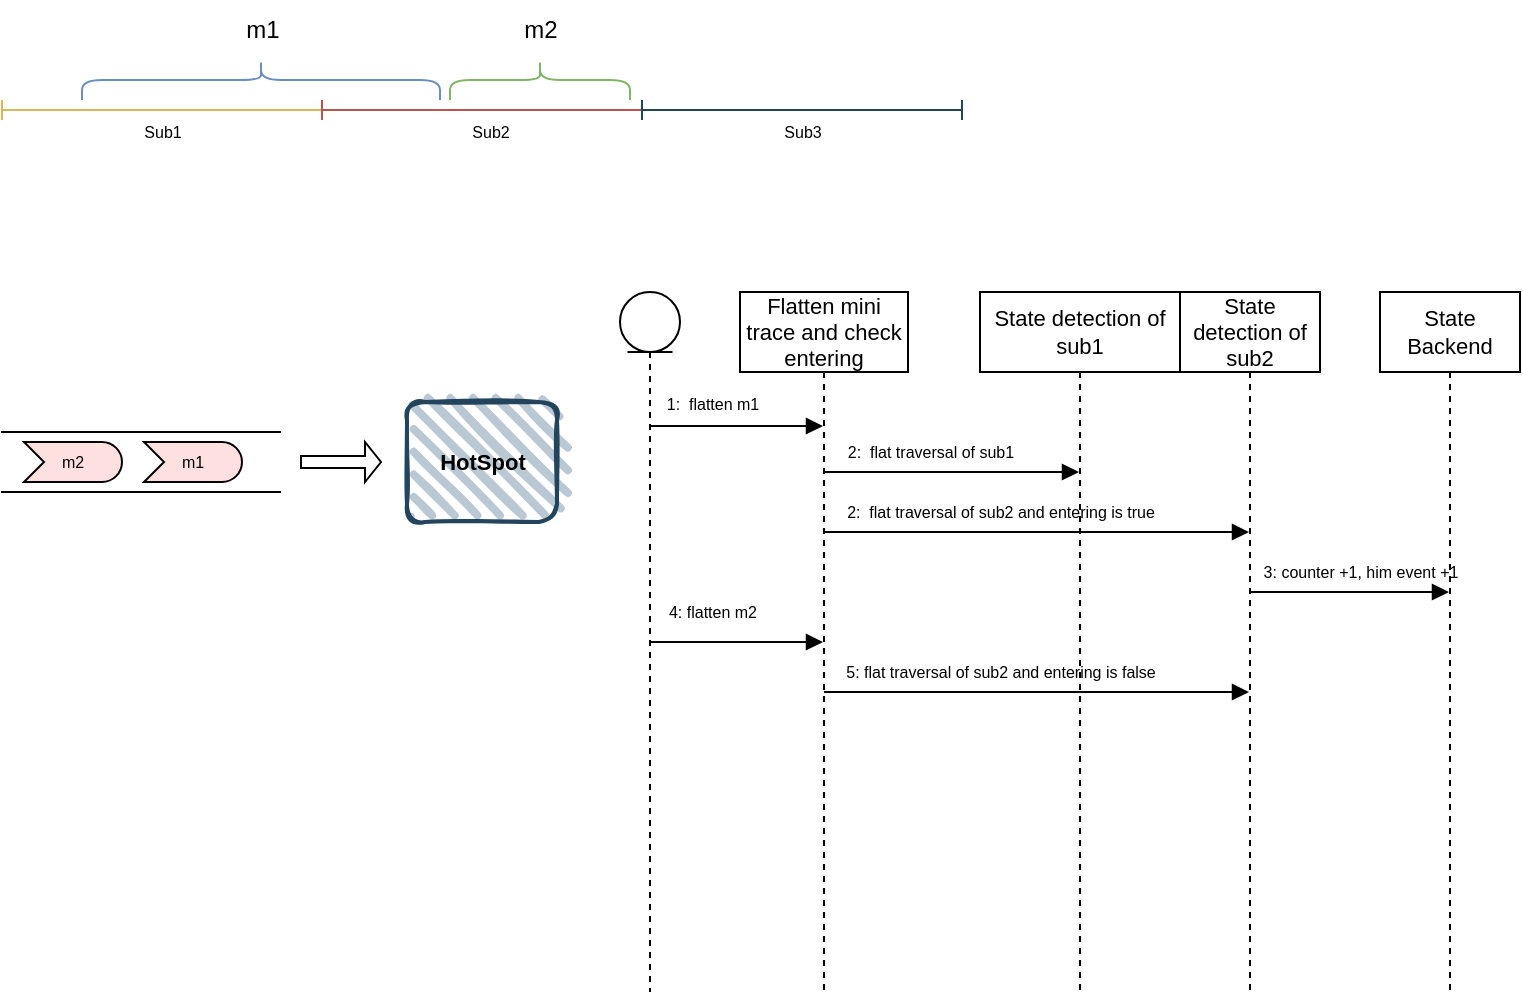 <mxfile version="20.6.2" type="github">
  <diagram id="Re0tyrblCZsP9Vm3o1qq" name="第 1 页">
    <mxGraphModel dx="1011" dy="462" grid="1" gridSize="10" guides="1" tooltips="1" connect="1" arrows="1" fold="1" page="1" pageScale="1" pageWidth="827" pageHeight="1169" math="0" shadow="0">
      <root>
        <mxCell id="0" />
        <mxCell id="1" parent="0" />
        <mxCell id="pkjz_35HItkrrQwIqdnt-41" value="" style="shape=crossbar;whiteSpace=wrap;html=1;rounded=1;fillColor=#fff2cc;strokeColor=#d6b656;" vertex="1" parent="1">
          <mxGeometry x="41" y="74" width="160" height="10" as="geometry" />
        </mxCell>
        <mxCell id="pkjz_35HItkrrQwIqdnt-42" value="" style="shape=crossbar;whiteSpace=wrap;html=1;rounded=1;fillColor=#f8cecc;strokeColor=#b85450;" vertex="1" parent="1">
          <mxGeometry x="201" y="74" width="160" height="10" as="geometry" />
        </mxCell>
        <mxCell id="pkjz_35HItkrrQwIqdnt-43" value="" style="shape=crossbar;whiteSpace=wrap;html=1;rounded=1;fillColor=#bac8d3;strokeColor=#23445d;" vertex="1" parent="1">
          <mxGeometry x="361" y="74" width="160" height="10" as="geometry" />
        </mxCell>
        <mxCell id="pkjz_35HItkrrQwIqdnt-45" value="" style="shape=curlyBracket;whiteSpace=wrap;html=1;rounded=1;labelPosition=left;verticalLabelPosition=middle;align=right;verticalAlign=middle;direction=south;fillColor=#dae8fc;strokeColor=#6c8ebf;" vertex="1" parent="1">
          <mxGeometry x="81" y="54" width="179" height="20" as="geometry" />
        </mxCell>
        <mxCell id="pkjz_35HItkrrQwIqdnt-46" value="" style="shape=curlyBracket;whiteSpace=wrap;html=1;rounded=1;labelPosition=left;verticalLabelPosition=middle;align=right;verticalAlign=middle;direction=south;fillColor=#d5e8d4;strokeColor=#82b366;" vertex="1" parent="1">
          <mxGeometry x="265" y="54" width="90" height="20" as="geometry" />
        </mxCell>
        <mxCell id="pkjz_35HItkrrQwIqdnt-47" value="m1" style="text;html=1;align=center;verticalAlign=middle;resizable=0;points=[];autosize=1;strokeColor=none;fillColor=none;" vertex="1" parent="1">
          <mxGeometry x="150.5" y="24" width="40" height="30" as="geometry" />
        </mxCell>
        <mxCell id="pkjz_35HItkrrQwIqdnt-48" value="m2" style="text;html=1;align=center;verticalAlign=middle;resizable=0;points=[];autosize=1;strokeColor=none;fillColor=none;" vertex="1" parent="1">
          <mxGeometry x="290" y="24" width="40" height="30" as="geometry" />
        </mxCell>
        <mxCell id="pkjz_35HItkrrQwIqdnt-49" value="&lt;font style=&quot;font-size: 8px;&quot;&gt;Sub1&lt;/font&gt;" style="text;html=1;align=center;verticalAlign=middle;resizable=0;points=[];autosize=1;strokeColor=none;fillColor=none;" vertex="1" parent="1">
          <mxGeometry x="101" y="74" width="40" height="30" as="geometry" />
        </mxCell>
        <mxCell id="pkjz_35HItkrrQwIqdnt-50" value="&lt;font style=&quot;font-size: 8px;&quot;&gt;Sub2&lt;/font&gt;" style="text;html=1;align=center;verticalAlign=middle;resizable=0;points=[];autosize=1;strokeColor=none;fillColor=none;" vertex="1" parent="1">
          <mxGeometry x="265" y="74" width="40" height="30" as="geometry" />
        </mxCell>
        <mxCell id="pkjz_35HItkrrQwIqdnt-51" value="&lt;font style=&quot;font-size: 8px;&quot;&gt;Sub3&lt;/font&gt;" style="text;html=1;align=center;verticalAlign=middle;resizable=0;points=[];autosize=1;strokeColor=none;fillColor=none;" vertex="1" parent="1">
          <mxGeometry x="421" y="74" width="40" height="30" as="geometry" />
        </mxCell>
        <mxCell id="pkjz_35HItkrrQwIqdnt-66" value="" style="shape=partialRectangle;whiteSpace=wrap;html=1;left=0;right=0;fillColor=none;fontSize=8;" vertex="1" parent="1">
          <mxGeometry x="41" y="240" width="139" height="30" as="geometry" />
        </mxCell>
        <mxCell id="pkjz_35HItkrrQwIqdnt-71" value="m1" style="html=1;outlineConnect=0;whiteSpace=wrap;fillColor=#FFE0E0;shape=mxgraph.archimate3.event;fontSize=8;" vertex="1" parent="1">
          <mxGeometry x="112" y="245" width="49" height="20" as="geometry" />
        </mxCell>
        <mxCell id="pkjz_35HItkrrQwIqdnt-73" value="m2" style="html=1;outlineConnect=0;whiteSpace=wrap;fillColor=#FFE0E0;shape=mxgraph.archimate3.event;fontSize=8;" vertex="1" parent="1">
          <mxGeometry x="52" y="245" width="49" height="20" as="geometry" />
        </mxCell>
        <mxCell id="pkjz_35HItkrrQwIqdnt-74" value="&lt;b&gt;&lt;font style=&quot;font-size: 11px;&quot;&gt;HotSpot&lt;/font&gt;&lt;/b&gt;" style="rounded=1;whiteSpace=wrap;html=1;strokeWidth=2;fillWeight=4;hachureGap=8;hachureAngle=45;fillColor=#bac8d3;sketch=1;fontSize=8;strokeColor=#23445d;" vertex="1" parent="1">
          <mxGeometry x="243.5" y="225" width="75" height="60" as="geometry" />
        </mxCell>
        <mxCell id="pkjz_35HItkrrQwIqdnt-79" value="" style="shape=singleArrow;whiteSpace=wrap;html=1;fontSize=11;" vertex="1" parent="1">
          <mxGeometry x="190.5" y="245" width="40" height="20" as="geometry" />
        </mxCell>
        <mxCell id="pkjz_35HItkrrQwIqdnt-88" value="Flatten&amp;nbsp;mini trace and check entering" style="shape=umlLifeline;perimeter=lifelinePerimeter;whiteSpace=wrap;html=1;container=1;collapsible=0;recursiveResize=0;outlineConnect=0;fontSize=11;" vertex="1" parent="1">
          <mxGeometry x="410" y="170" width="84" height="350" as="geometry" />
        </mxCell>
        <mxCell id="pkjz_35HItkrrQwIqdnt-89" value="State detection of sub1" style="shape=umlLifeline;perimeter=lifelinePerimeter;whiteSpace=wrap;html=1;container=1;collapsible=0;recursiveResize=0;outlineConnect=0;fontSize=11;" vertex="1" parent="1">
          <mxGeometry x="530" y="170" width="100" height="350" as="geometry" />
        </mxCell>
        <mxCell id="pkjz_35HItkrrQwIqdnt-111" value="5: flat traversal of sub2 and entering is false" style="text;html=1;align=center;verticalAlign=middle;resizable=0;points=[];autosize=1;strokeColor=none;fillColor=none;fontSize=8;" vertex="1" parent="pkjz_35HItkrrQwIqdnt-89">
          <mxGeometry x="-80" y="180" width="180" height="20" as="geometry" />
        </mxCell>
        <mxCell id="pkjz_35HItkrrQwIqdnt-90" value="State Backend" style="shape=umlLifeline;perimeter=lifelinePerimeter;whiteSpace=wrap;html=1;container=1;collapsible=0;recursiveResize=0;outlineConnect=0;fontSize=11;" vertex="1" parent="1">
          <mxGeometry x="730" y="170" width="70" height="350" as="geometry" />
        </mxCell>
        <mxCell id="pkjz_35HItkrrQwIqdnt-105" value="3: counter +1, him event +1" style="text;html=1;align=center;verticalAlign=middle;resizable=0;points=[];autosize=1;strokeColor=none;fillColor=none;fontSize=8;" vertex="1" parent="pkjz_35HItkrrQwIqdnt-90">
          <mxGeometry x="-70" y="130" width="120" height="20" as="geometry" />
        </mxCell>
        <mxCell id="pkjz_35HItkrrQwIqdnt-92" value="" style="shape=umlLifeline;participant=umlEntity;perimeter=lifelinePerimeter;whiteSpace=wrap;html=1;container=1;collapsible=0;recursiveResize=0;verticalAlign=top;spacingTop=36;outlineConnect=0;fontSize=11;size=30;" vertex="1" parent="1">
          <mxGeometry x="350" y="170" width="30" height="350" as="geometry" />
        </mxCell>
        <mxCell id="pkjz_35HItkrrQwIqdnt-95" value="" style="html=1;verticalAlign=bottom;endArrow=block;rounded=0;fontSize=11;" edge="1" parent="1" target="pkjz_35HItkrrQwIqdnt-88">
          <mxGeometry width="80" relative="1" as="geometry">
            <mxPoint x="365" y="237" as="sourcePoint" />
            <mxPoint x="445" y="237" as="targetPoint" />
          </mxGeometry>
        </mxCell>
        <mxCell id="pkjz_35HItkrrQwIqdnt-96" value="State detection of sub2" style="shape=umlLifeline;perimeter=lifelinePerimeter;whiteSpace=wrap;html=1;container=1;collapsible=0;recursiveResize=0;outlineConnect=0;fontSize=11;" vertex="1" parent="1">
          <mxGeometry x="630" y="170" width="70" height="350" as="geometry" />
        </mxCell>
        <mxCell id="pkjz_35HItkrrQwIqdnt-97" value="" style="html=1;verticalAlign=bottom;endArrow=block;rounded=0;fontSize=11;" edge="1" parent="1" source="pkjz_35HItkrrQwIqdnt-88" target="pkjz_35HItkrrQwIqdnt-89">
          <mxGeometry width="80" relative="1" as="geometry">
            <mxPoint x="450" y="264.37" as="sourcePoint" />
            <mxPoint x="560" y="330" as="targetPoint" />
            <Array as="points">
              <mxPoint x="480" y="260" />
              <mxPoint x="530" y="260" />
            </Array>
          </mxGeometry>
        </mxCell>
        <mxCell id="pkjz_35HItkrrQwIqdnt-99" value="&lt;span style=&quot;font-size: 8px;&quot;&gt;1:&amp;nbsp; flatten m1&lt;/span&gt;" style="text;html=1;align=center;verticalAlign=middle;resizable=0;points=[];autosize=1;strokeColor=none;fillColor=none;fontSize=11;" vertex="1" parent="1">
          <mxGeometry x="361" y="210" width="70" height="30" as="geometry" />
        </mxCell>
        <mxCell id="pkjz_35HItkrrQwIqdnt-102" value="" style="html=1;verticalAlign=bottom;endArrow=block;rounded=0;fontSize=8;" edge="1" parent="1" source="pkjz_35HItkrrQwIqdnt-88" target="pkjz_35HItkrrQwIqdnt-96">
          <mxGeometry width="80" relative="1" as="geometry">
            <mxPoint x="450" y="285" as="sourcePoint" />
            <mxPoint x="530" y="285" as="targetPoint" />
            <Array as="points">
              <mxPoint x="520" y="290" />
            </Array>
          </mxGeometry>
        </mxCell>
        <mxCell id="pkjz_35HItkrrQwIqdnt-101" value="2:&amp;nbsp; flat traversal of sub1" style="text;html=1;align=center;verticalAlign=middle;resizable=0;points=[];autosize=1;strokeColor=none;fillColor=none;fontSize=8;" vertex="1" parent="1">
          <mxGeometry x="450" y="240" width="110" height="20" as="geometry" />
        </mxCell>
        <mxCell id="pkjz_35HItkrrQwIqdnt-103" value="2:&amp;nbsp; flat traversal of sub2 and entering is true" style="text;html=1;align=center;verticalAlign=middle;resizable=0;points=[];autosize=1;strokeColor=none;fillColor=none;fontSize=8;" vertex="1" parent="1">
          <mxGeometry x="450" y="270" width="180" height="20" as="geometry" />
        </mxCell>
        <mxCell id="pkjz_35HItkrrQwIqdnt-104" value="" style="html=1;verticalAlign=bottom;endArrow=block;rounded=0;fontSize=8;" edge="1" parent="1" source="pkjz_35HItkrrQwIqdnt-96" target="pkjz_35HItkrrQwIqdnt-90">
          <mxGeometry width="80" relative="1" as="geometry">
            <mxPoint x="700" y="310" as="sourcePoint" />
            <mxPoint x="770" y="310" as="targetPoint" />
            <Array as="points">
              <mxPoint x="730" y="320" />
            </Array>
          </mxGeometry>
        </mxCell>
        <mxCell id="pkjz_35HItkrrQwIqdnt-108" value="" style="html=1;verticalAlign=bottom;endArrow=block;rounded=0;fontSize=8;" edge="1" parent="1" source="pkjz_35HItkrrQwIqdnt-92" target="pkjz_35HItkrrQwIqdnt-88">
          <mxGeometry width="80" relative="1" as="geometry">
            <mxPoint x="361" y="360" as="sourcePoint" />
            <mxPoint x="441" y="360" as="targetPoint" />
          </mxGeometry>
        </mxCell>
        <mxCell id="pkjz_35HItkrrQwIqdnt-109" value="4: flatten m2" style="text;html=1;align=center;verticalAlign=middle;resizable=0;points=[];autosize=1;strokeColor=none;fillColor=none;fontSize=8;" vertex="1" parent="1">
          <mxGeometry x="361" y="320" width="70" height="20" as="geometry" />
        </mxCell>
        <mxCell id="pkjz_35HItkrrQwIqdnt-110" value="" style="html=1;verticalAlign=bottom;endArrow=block;rounded=0;fontSize=8;" edge="1" parent="1" source="pkjz_35HItkrrQwIqdnt-88" target="pkjz_35HItkrrQwIqdnt-96">
          <mxGeometry width="80" relative="1" as="geometry">
            <mxPoint x="461" y="380" as="sourcePoint" />
            <mxPoint x="541" y="380" as="targetPoint" />
            <Array as="points">
              <mxPoint x="580" y="370" />
            </Array>
          </mxGeometry>
        </mxCell>
      </root>
    </mxGraphModel>
  </diagram>
</mxfile>

